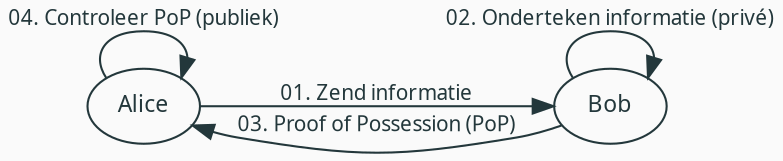 digraph auth {
    layers="layer_01:layer_02:layer_03:layer_04";
    layerselect="1";

    graph [bgcolor="#fafafa"];
    rankdir=LR;
    node [shape=ellipse, color="#23373b", fontcolor="#23373b", fontname="Fira Sans light", fontsize="11pt"];
    edge [color="#23373b", fontcolor="#23373b", fontname="Fira Sans light", fontsize="10pt"];
    // Orange: #ec811b Blue: #23373b Grey: #e6e6e6
    Alice -> Bob [layer="1", label="01. Zend informatie"];
    Bob -> Bob [layer="1", label="02. Onderteken informatie (privé)"];
    Bob -> Alice [layer="1", label="03. Proof of Possession (PoP)"];
    Alice -> Alice [layer="1", label="04. Controleer PoP (publiek)"];
}
